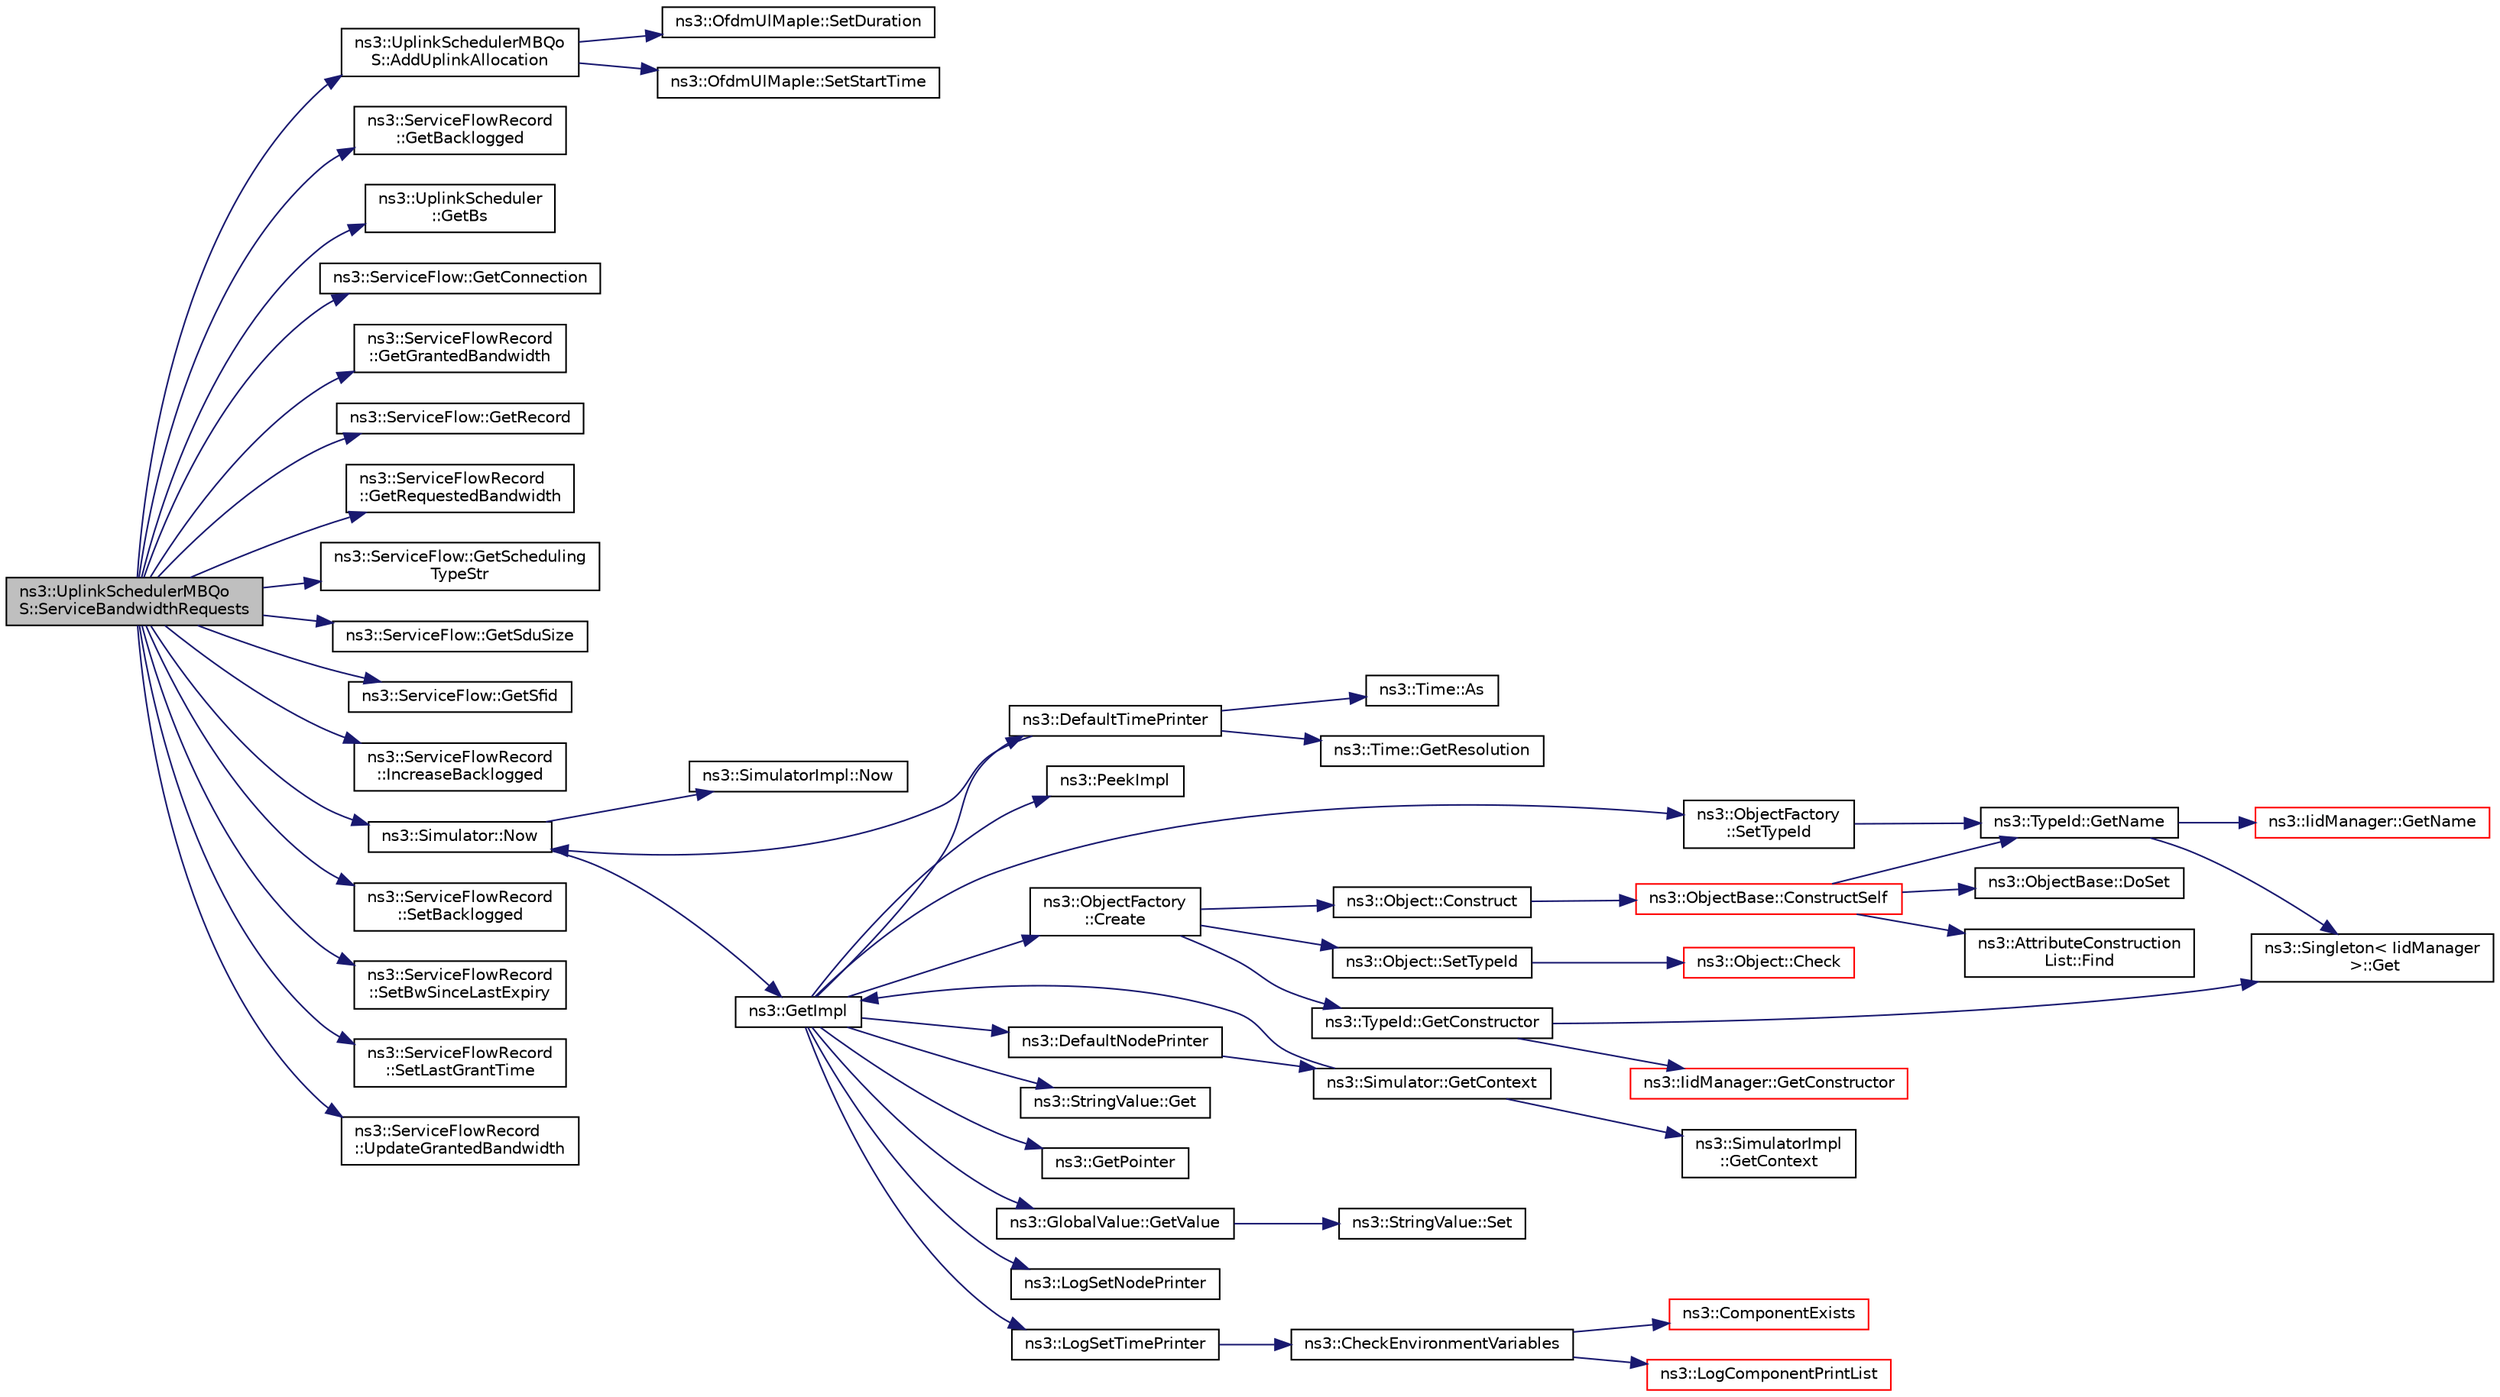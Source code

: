 digraph "ns3::UplinkSchedulerMBQoS::ServiceBandwidthRequests"
{
 // LATEX_PDF_SIZE
  edge [fontname="Helvetica",fontsize="10",labelfontname="Helvetica",labelfontsize="10"];
  node [fontname="Helvetica",fontsize="10",shape=record];
  rankdir="LR";
  Node1 [label="ns3::UplinkSchedulerMBQo\lS::ServiceBandwidthRequests",height=0.2,width=0.4,color="black", fillcolor="grey75", style="filled", fontcolor="black",tooltip="Service bandwidth requests."];
  Node1 -> Node2 [color="midnightblue",fontsize="10",style="solid",fontname="Helvetica"];
  Node2 [label="ns3::UplinkSchedulerMBQo\lS::AddUplinkAllocation",height=0.2,width=0.4,color="black", fillcolor="white", style="filled",URL="$classns3_1_1_uplink_scheduler_m_b_qo_s.html#a23b74ad65ec3d22b55d25648addd7486",tooltip="Add uplink allocation."];
  Node2 -> Node3 [color="midnightblue",fontsize="10",style="solid",fontname="Helvetica"];
  Node3 [label="ns3::OfdmUlMapIe::SetDuration",height=0.2,width=0.4,color="black", fillcolor="white", style="filled",URL="$classns3_1_1_ofdm_ul_map_ie.html#a5e6e84ad58409d851bdcbd7fe1d8d23c",tooltip="Set duration."];
  Node2 -> Node4 [color="midnightblue",fontsize="10",style="solid",fontname="Helvetica"];
  Node4 [label="ns3::OfdmUlMapIe::SetStartTime",height=0.2,width=0.4,color="black", fillcolor="white", style="filled",URL="$classns3_1_1_ofdm_ul_map_ie.html#a454d00f90ba63b6dc6aa30ff4bcde299",tooltip="Set start time."];
  Node1 -> Node5 [color="midnightblue",fontsize="10",style="solid",fontname="Helvetica"];
  Node5 [label="ns3::ServiceFlowRecord\l::GetBacklogged",height=0.2,width=0.4,color="black", fillcolor="white", style="filled",URL="$classns3_1_1_service_flow_record.html#a6a6f67d9db4f43284a190cf23ae3ab83",tooltip=" "];
  Node1 -> Node6 [color="midnightblue",fontsize="10",style="solid",fontname="Helvetica"];
  Node6 [label="ns3::UplinkScheduler\l::GetBs",height=0.2,width=0.4,color="black", fillcolor="white", style="filled",URL="$classns3_1_1_uplink_scheduler.html#afe61b7de71d92d2dff1b135744a6ff7e",tooltip=" "];
  Node1 -> Node7 [color="midnightblue",fontsize="10",style="solid",fontname="Helvetica"];
  Node7 [label="ns3::ServiceFlow::GetConnection",height=0.2,width=0.4,color="black", fillcolor="white", style="filled",URL="$classns3_1_1_service_flow.html#aa503b651766e8f8f040b86c9499ee311",tooltip="Can return a null connection is this service flow has not been associated yet to a connection."];
  Node1 -> Node8 [color="midnightblue",fontsize="10",style="solid",fontname="Helvetica"];
  Node8 [label="ns3::ServiceFlowRecord\l::GetGrantedBandwidth",height=0.2,width=0.4,color="black", fillcolor="white", style="filled",URL="$classns3_1_1_service_flow_record.html#ac33f1f50b2a149e4c2b96bf380d4b8de",tooltip=" "];
  Node1 -> Node9 [color="midnightblue",fontsize="10",style="solid",fontname="Helvetica"];
  Node9 [label="ns3::ServiceFlow::GetRecord",height=0.2,width=0.4,color="black", fillcolor="white", style="filled",URL="$classns3_1_1_service_flow.html#aa3db9b11254e34d56bd06ddd905340c1",tooltip="Get service flow record."];
  Node1 -> Node10 [color="midnightblue",fontsize="10",style="solid",fontname="Helvetica"];
  Node10 [label="ns3::ServiceFlowRecord\l::GetRequestedBandwidth",height=0.2,width=0.4,color="black", fillcolor="white", style="filled",URL="$classns3_1_1_service_flow_record.html#a350b3e9bbb313f63c52b6803b1f0761b",tooltip=" "];
  Node1 -> Node11 [color="midnightblue",fontsize="10",style="solid",fontname="Helvetica"];
  Node11 [label="ns3::ServiceFlow::GetScheduling\lTypeStr",height=0.2,width=0.4,color="black", fillcolor="white", style="filled",URL="$classns3_1_1_service_flow.html#a9409e9f83d4359183cc83ca5d2651e76",tooltip="Get scheduling type string."];
  Node1 -> Node12 [color="midnightblue",fontsize="10",style="solid",fontname="Helvetica"];
  Node12 [label="ns3::ServiceFlow::GetSduSize",height=0.2,width=0.4,color="black", fillcolor="white", style="filled",URL="$classns3_1_1_service_flow.html#a37616e45d70eebd2704d3fb28d37f3b5",tooltip="Get SDU size."];
  Node1 -> Node13 [color="midnightblue",fontsize="10",style="solid",fontname="Helvetica"];
  Node13 [label="ns3::ServiceFlow::GetSfid",height=0.2,width=0.4,color="black", fillcolor="white", style="filled",URL="$classns3_1_1_service_flow.html#af1df9f9808c16f8926693accf8e2c24c",tooltip="Get SFID."];
  Node1 -> Node14 [color="midnightblue",fontsize="10",style="solid",fontname="Helvetica"];
  Node14 [label="ns3::ServiceFlowRecord\l::IncreaseBacklogged",height=0.2,width=0.4,color="black", fillcolor="white", style="filled",URL="$classns3_1_1_service_flow_record.html#a5a51321879ed7cfab5820eb9d02f5459",tooltip="increase backlogged"];
  Node1 -> Node15 [color="midnightblue",fontsize="10",style="solid",fontname="Helvetica"];
  Node15 [label="ns3::Simulator::Now",height=0.2,width=0.4,color="black", fillcolor="white", style="filled",URL="$classns3_1_1_simulator.html#ac3178fa975b419f7875e7105be122800",tooltip="Return the current simulation virtual time."];
  Node15 -> Node16 [color="midnightblue",fontsize="10",style="solid",fontname="Helvetica"];
  Node16 [label="ns3::GetImpl",height=0.2,width=0.4,color="black", fillcolor="white", style="filled",URL="$group__simulator.html#ga42eb4eddad41528d4d99794a3dae3fd0",tooltip="Get the SimulatorImpl singleton."];
  Node16 -> Node17 [color="midnightblue",fontsize="10",style="solid",fontname="Helvetica"];
  Node17 [label="ns3::ObjectFactory\l::Create",height=0.2,width=0.4,color="black", fillcolor="white", style="filled",URL="$classns3_1_1_object_factory.html#a52eda277f4aaab54266134ba48102ad7",tooltip="Create an Object instance of the configured TypeId."];
  Node17 -> Node18 [color="midnightblue",fontsize="10",style="solid",fontname="Helvetica"];
  Node18 [label="ns3::Object::Construct",height=0.2,width=0.4,color="black", fillcolor="white", style="filled",URL="$classns3_1_1_object.html#a636e8411dc5228771f45c9b805d348fa",tooltip="Initialize all member variables registered as Attributes of this TypeId."];
  Node18 -> Node19 [color="midnightblue",fontsize="10",style="solid",fontname="Helvetica"];
  Node19 [label="ns3::ObjectBase::ConstructSelf",height=0.2,width=0.4,color="red", fillcolor="white", style="filled",URL="$classns3_1_1_object_base.html#a5cda18dec6d0744cb652a3ed60056958",tooltip="Complete construction of ObjectBase; invoked by derived classes."];
  Node19 -> Node20 [color="midnightblue",fontsize="10",style="solid",fontname="Helvetica"];
  Node20 [label="ns3::ObjectBase::DoSet",height=0.2,width=0.4,color="black", fillcolor="white", style="filled",URL="$classns3_1_1_object_base.html#afe5f2f7b2fabc99aa33f9bb434e3b695",tooltip="Attempt to set the value referenced by the accessor spec to a valid value according to the checker,..."];
  Node19 -> Node21 [color="midnightblue",fontsize="10",style="solid",fontname="Helvetica"];
  Node21 [label="ns3::AttributeConstruction\lList::Find",height=0.2,width=0.4,color="black", fillcolor="white", style="filled",URL="$classns3_1_1_attribute_construction_list.html#a02d64d7a11d4605d2aa19be66a2ed629",tooltip="Find an Attribute in the list from its AttributeChecker."];
  Node19 -> Node26 [color="midnightblue",fontsize="10",style="solid",fontname="Helvetica"];
  Node26 [label="ns3::TypeId::GetName",height=0.2,width=0.4,color="black", fillcolor="white", style="filled",URL="$classns3_1_1_type_id.html#abc4965475a579c2afdc668d7a7d58374",tooltip="Get the name."];
  Node26 -> Node23 [color="midnightblue",fontsize="10",style="solid",fontname="Helvetica"];
  Node23 [label="ns3::Singleton\< IidManager\l \>::Get",height=0.2,width=0.4,color="black", fillcolor="white", style="filled",URL="$classns3_1_1_singleton.html#a80a2cd3c25a27ea72add7a9f7a141ffa",tooltip="Get a pointer to the singleton instance."];
  Node26 -> Node27 [color="midnightblue",fontsize="10",style="solid",fontname="Helvetica"];
  Node27 [label="ns3::IidManager::GetName",height=0.2,width=0.4,color="red", fillcolor="white", style="filled",URL="$classns3_1_1_iid_manager.html#a6658aaa8120efd885e98addb76a6f1d4",tooltip="Get the name of a type id."];
  Node17 -> Node42 [color="midnightblue",fontsize="10",style="solid",fontname="Helvetica"];
  Node42 [label="ns3::TypeId::GetConstructor",height=0.2,width=0.4,color="black", fillcolor="white", style="filled",URL="$classns3_1_1_type_id.html#a66b2628edf921fc88945ec8a8f3a1683",tooltip="Get the constructor callback."];
  Node42 -> Node23 [color="midnightblue",fontsize="10",style="solid",fontname="Helvetica"];
  Node42 -> Node43 [color="midnightblue",fontsize="10",style="solid",fontname="Helvetica"];
  Node43 [label="ns3::IidManager::GetConstructor",height=0.2,width=0.4,color="red", fillcolor="white", style="filled",URL="$classns3_1_1_iid_manager.html#a5222ca2d43248c46812b39b993eb2e08",tooltip="Get the constructor Callback of a type id."];
  Node17 -> Node44 [color="midnightblue",fontsize="10",style="solid",fontname="Helvetica"];
  Node44 [label="ns3::Object::SetTypeId",height=0.2,width=0.4,color="black", fillcolor="white", style="filled",URL="$classns3_1_1_object.html#a19b1ebd8ec8fe404845e665880a6c5ad",tooltip="Set the TypeId of this Object."];
  Node44 -> Node45 [color="midnightblue",fontsize="10",style="solid",fontname="Helvetica"];
  Node45 [label="ns3::Object::Check",height=0.2,width=0.4,color="red", fillcolor="white", style="filled",URL="$classns3_1_1_object.html#a95070404e096887e1f126eae20c37f70",tooltip="Verify that this Object is still live, by checking it's reference count."];
  Node16 -> Node47 [color="midnightblue",fontsize="10",style="solid",fontname="Helvetica"];
  Node47 [label="ns3::DefaultNodePrinter",height=0.2,width=0.4,color="black", fillcolor="white", style="filled",URL="$group__logging.html#gac4c06cbbed12229d85991ced145f6be2",tooltip="Default node id printer implementation."];
  Node47 -> Node48 [color="midnightblue",fontsize="10",style="solid",fontname="Helvetica"];
  Node48 [label="ns3::Simulator::GetContext",height=0.2,width=0.4,color="black", fillcolor="white", style="filled",URL="$classns3_1_1_simulator.html#a8514b74ee2c42916b351b33c4a963bb0",tooltip="Get the current simulation context."];
  Node48 -> Node49 [color="midnightblue",fontsize="10",style="solid",fontname="Helvetica"];
  Node49 [label="ns3::SimulatorImpl\l::GetContext",height=0.2,width=0.4,color="black", fillcolor="white", style="filled",URL="$classns3_1_1_simulator_impl.html#a8b66270c97766c0adb997e2535648557",tooltip="Get the current simulation context."];
  Node48 -> Node16 [color="midnightblue",fontsize="10",style="solid",fontname="Helvetica"];
  Node16 -> Node50 [color="midnightblue",fontsize="10",style="solid",fontname="Helvetica"];
  Node50 [label="ns3::DefaultTimePrinter",height=0.2,width=0.4,color="black", fillcolor="white", style="filled",URL="$namespacens3.html#ae01c3c7786b644dfb8a0bb8f1201b269",tooltip="Default Time printer."];
  Node50 -> Node51 [color="midnightblue",fontsize="10",style="solid",fontname="Helvetica"];
  Node51 [label="ns3::Time::As",height=0.2,width=0.4,color="black", fillcolor="white", style="filled",URL="$classns3_1_1_time.html#ad5198e31c2512226ca0e58b31fad7fd0",tooltip="Attach a unit to a Time, to facilitate output in a specific unit."];
  Node50 -> Node52 [color="midnightblue",fontsize="10",style="solid",fontname="Helvetica"];
  Node52 [label="ns3::Time::GetResolution",height=0.2,width=0.4,color="black", fillcolor="white", style="filled",URL="$classns3_1_1_time.html#a1444f0f08b5e19f031157609e32fcf98",tooltip=" "];
  Node50 -> Node15 [color="midnightblue",fontsize="10",style="solid",fontname="Helvetica"];
  Node16 -> Node53 [color="midnightblue",fontsize="10",style="solid",fontname="Helvetica"];
  Node53 [label="ns3::StringValue::Get",height=0.2,width=0.4,color="black", fillcolor="white", style="filled",URL="$classns3_1_1_string_value.html#a6f208c2778fe1c7882e5cb429b8326ae",tooltip=" "];
  Node16 -> Node54 [color="midnightblue",fontsize="10",style="solid",fontname="Helvetica"];
  Node54 [label="ns3::GetPointer",height=0.2,width=0.4,color="black", fillcolor="white", style="filled",URL="$namespacens3.html#ab4e173cdfd43d17c1a40d5348510a670",tooltip=" "];
  Node16 -> Node55 [color="midnightblue",fontsize="10",style="solid",fontname="Helvetica"];
  Node55 [label="ns3::GlobalValue::GetValue",height=0.2,width=0.4,color="black", fillcolor="white", style="filled",URL="$classns3_1_1_global_value.html#a48a99242193fb69609a17332733e8600",tooltip="Get the value."];
  Node55 -> Node56 [color="midnightblue",fontsize="10",style="solid",fontname="Helvetica"];
  Node56 [label="ns3::StringValue::Set",height=0.2,width=0.4,color="black", fillcolor="white", style="filled",URL="$classns3_1_1_string_value.html#a17693012c6f2c52875e0d631fbf40155",tooltip="Set the value."];
  Node16 -> Node57 [color="midnightblue",fontsize="10",style="solid",fontname="Helvetica"];
  Node57 [label="ns3::LogSetNodePrinter",height=0.2,width=0.4,color="black", fillcolor="white", style="filled",URL="$namespacens3.html#aebac73305345f2e2803fdeb102a7705e",tooltip="Set the LogNodePrinter function to be used to prepend log messages with the node id."];
  Node16 -> Node58 [color="midnightblue",fontsize="10",style="solid",fontname="Helvetica"];
  Node58 [label="ns3::LogSetTimePrinter",height=0.2,width=0.4,color="black", fillcolor="white", style="filled",URL="$namespacens3.html#a46cd76678f7da29799d1b41994e12ec1",tooltip="Set the TimePrinter function to be used to prepend log messages with the simulation time."];
  Node58 -> Node59 [color="midnightblue",fontsize="10",style="solid",fontname="Helvetica"];
  Node59 [label="ns3::CheckEnvironmentVariables",height=0.2,width=0.4,color="black", fillcolor="white", style="filled",URL="$group__logging.html#gacdc0bdeb2d8a90089d4fb09c4b8569ff",tooltip="Parse the NS_LOG environment variable."];
  Node59 -> Node60 [color="midnightblue",fontsize="10",style="solid",fontname="Helvetica"];
  Node60 [label="ns3::ComponentExists",height=0.2,width=0.4,color="red", fillcolor="white", style="filled",URL="$group__logging.html#gaadcc698770aae684c54dbd1ef4e4b37a",tooltip="Check if a log component exists."];
  Node59 -> Node62 [color="midnightblue",fontsize="10",style="solid",fontname="Helvetica"];
  Node62 [label="ns3::LogComponentPrintList",height=0.2,width=0.4,color="red", fillcolor="white", style="filled",URL="$namespacens3.html#a5252703c3f8260fd6dc609f1b276e57c",tooltip="Print the list of logging messages available."];
  Node16 -> Node63 [color="midnightblue",fontsize="10",style="solid",fontname="Helvetica"];
  Node63 [label="ns3::PeekImpl",height=0.2,width=0.4,color="black", fillcolor="white", style="filled",URL="$group__simulator.html#ga233c5c38de117e4e4a5a9cd168694792",tooltip="Get the static SimulatorImpl instance."];
  Node16 -> Node64 [color="midnightblue",fontsize="10",style="solid",fontname="Helvetica"];
  Node64 [label="ns3::ObjectFactory\l::SetTypeId",height=0.2,width=0.4,color="black", fillcolor="white", style="filled",URL="$classns3_1_1_object_factory.html#a77dcd099064038a1eb7a6b8251229ec3",tooltip="Set the TypeId of the Objects to be created by this factory."];
  Node64 -> Node26 [color="midnightblue",fontsize="10",style="solid",fontname="Helvetica"];
  Node15 -> Node65 [color="midnightblue",fontsize="10",style="solid",fontname="Helvetica"];
  Node65 [label="ns3::SimulatorImpl::Now",height=0.2,width=0.4,color="black", fillcolor="white", style="filled",URL="$classns3_1_1_simulator_impl.html#aa516c50060846adc6fd316e83ef0797c",tooltip="Return the current simulation virtual time."];
  Node1 -> Node66 [color="midnightblue",fontsize="10",style="solid",fontname="Helvetica"];
  Node66 [label="ns3::ServiceFlowRecord\l::SetBacklogged",height=0.2,width=0.4,color="black", fillcolor="white", style="filled",URL="$classns3_1_1_service_flow_record.html#ac7c988321d67b19daff79be4277bfa84",tooltip="set backlogged"];
  Node1 -> Node67 [color="midnightblue",fontsize="10",style="solid",fontname="Helvetica"];
  Node67 [label="ns3::ServiceFlowRecord\l::SetBwSinceLastExpiry",height=0.2,width=0.4,color="black", fillcolor="white", style="filled",URL="$classns3_1_1_service_flow_record.html#ab6918afc75ac4444a75f7f8d02790e70",tooltip="set BW since last expiry"];
  Node1 -> Node68 [color="midnightblue",fontsize="10",style="solid",fontname="Helvetica"];
  Node68 [label="ns3::ServiceFlowRecord\l::SetLastGrantTime",height=0.2,width=0.4,color="black", fillcolor="white", style="filled",URL="$classns3_1_1_service_flow_record.html#ad08898dbb6993808b09b55fe7057b3ac",tooltip="set last grant time"];
  Node1 -> Node69 [color="midnightblue",fontsize="10",style="solid",fontname="Helvetica"];
  Node69 [label="ns3::ServiceFlowRecord\l::UpdateGrantedBandwidth",height=0.2,width=0.4,color="black", fillcolor="white", style="filled",URL="$classns3_1_1_service_flow_record.html#abf6fe590f6bfe9321a41e1659cd65267",tooltip="update the granted bandwidth"];
}
